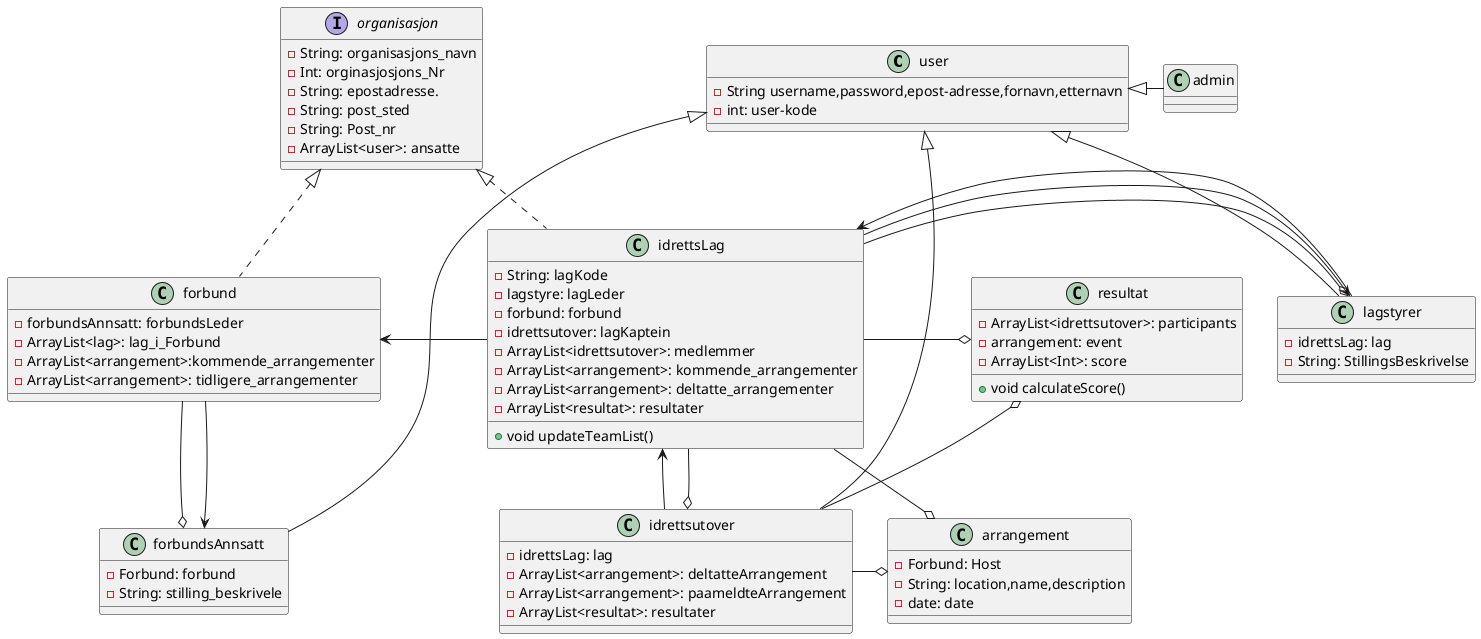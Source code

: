 @startuml
class user{
    -String username,password,epost-adresse,fornavn,etternavn
    -int: user-kode
}
interface organisasjon{
    -String: organisasjons_navn
    -Int: orginasjosjons_Nr
    -String: epostadresse.
    -String: post_sted
    -String: Post_nr
    -ArrayList<user>: ansatte
}

class idrettsutover{
    -idrettsLag: lag
    -ArrayList<arrangement>: deltatteArrangement
    -ArrayList<arrangement>: paameldteArrangement
    -ArrayList<resultat>: resultater
}


class idrettsLag{
    -String: lagKode
    -lagstyre: lagLeder
    -forbund: forbund
    -idrettsutover: lagKaptein
    -ArrayList<idrettsutover>: medlemmer
    -ArrayList<arrangement>: kommende_arrangementer
    -ArrayList<arrangement>: deltatte_arrangementer
    -ArrayList<resultat>: resultater
    +void updateTeamList()
}


class lagstyrer{
     -idrettsLag: lag
     -String: StillingsBeskrivelse

}


class forbund{
    -forbundsAnnsatt: forbundsLeder
    -ArrayList<lag>: lag_i_Forbund
    -ArrayList<arrangement>:kommende_arrangementer
    -ArrayList<arrangement>: tidligere_arrangementer
}

class forbundsAnnsatt{
    -Forbund: forbund
    -String: stilling_beskrivele
}

class arrangement{
    -Forbund: Host
    -String: location,name,description
    -date: date
}

class admin{

}
class resultat{
    -ArrayList<idrettsutover>: participants
    -arrangement: event
    -ArrayList<Int>: score
    +void calculateScore()
}


idrettsutover -up-|> user
idrettsutover -left-> idrettsLag
idrettsutover -up-o resultat
idrettsutover -right-o arrangement

idrettsLag .up.|> organisasjon
idrettsLag --o idrettsutover
idrettsLag -right-o lagstyrer
idrettsLag -right-> lagstyrer
idrettsLag --o arrangement
idrettsLag -left-> forbund
idrettsLag -right-o resultat


lagstyrer -up-|> user
lagstyrer -right-> idrettsLag


forbund --o forbundsAnnsatt
forbund --> forbundsAnnsatt

forbundsAnnsatt -up-|> user
admin -left-|> user


forbund .up.|> organisasjon
@enduml